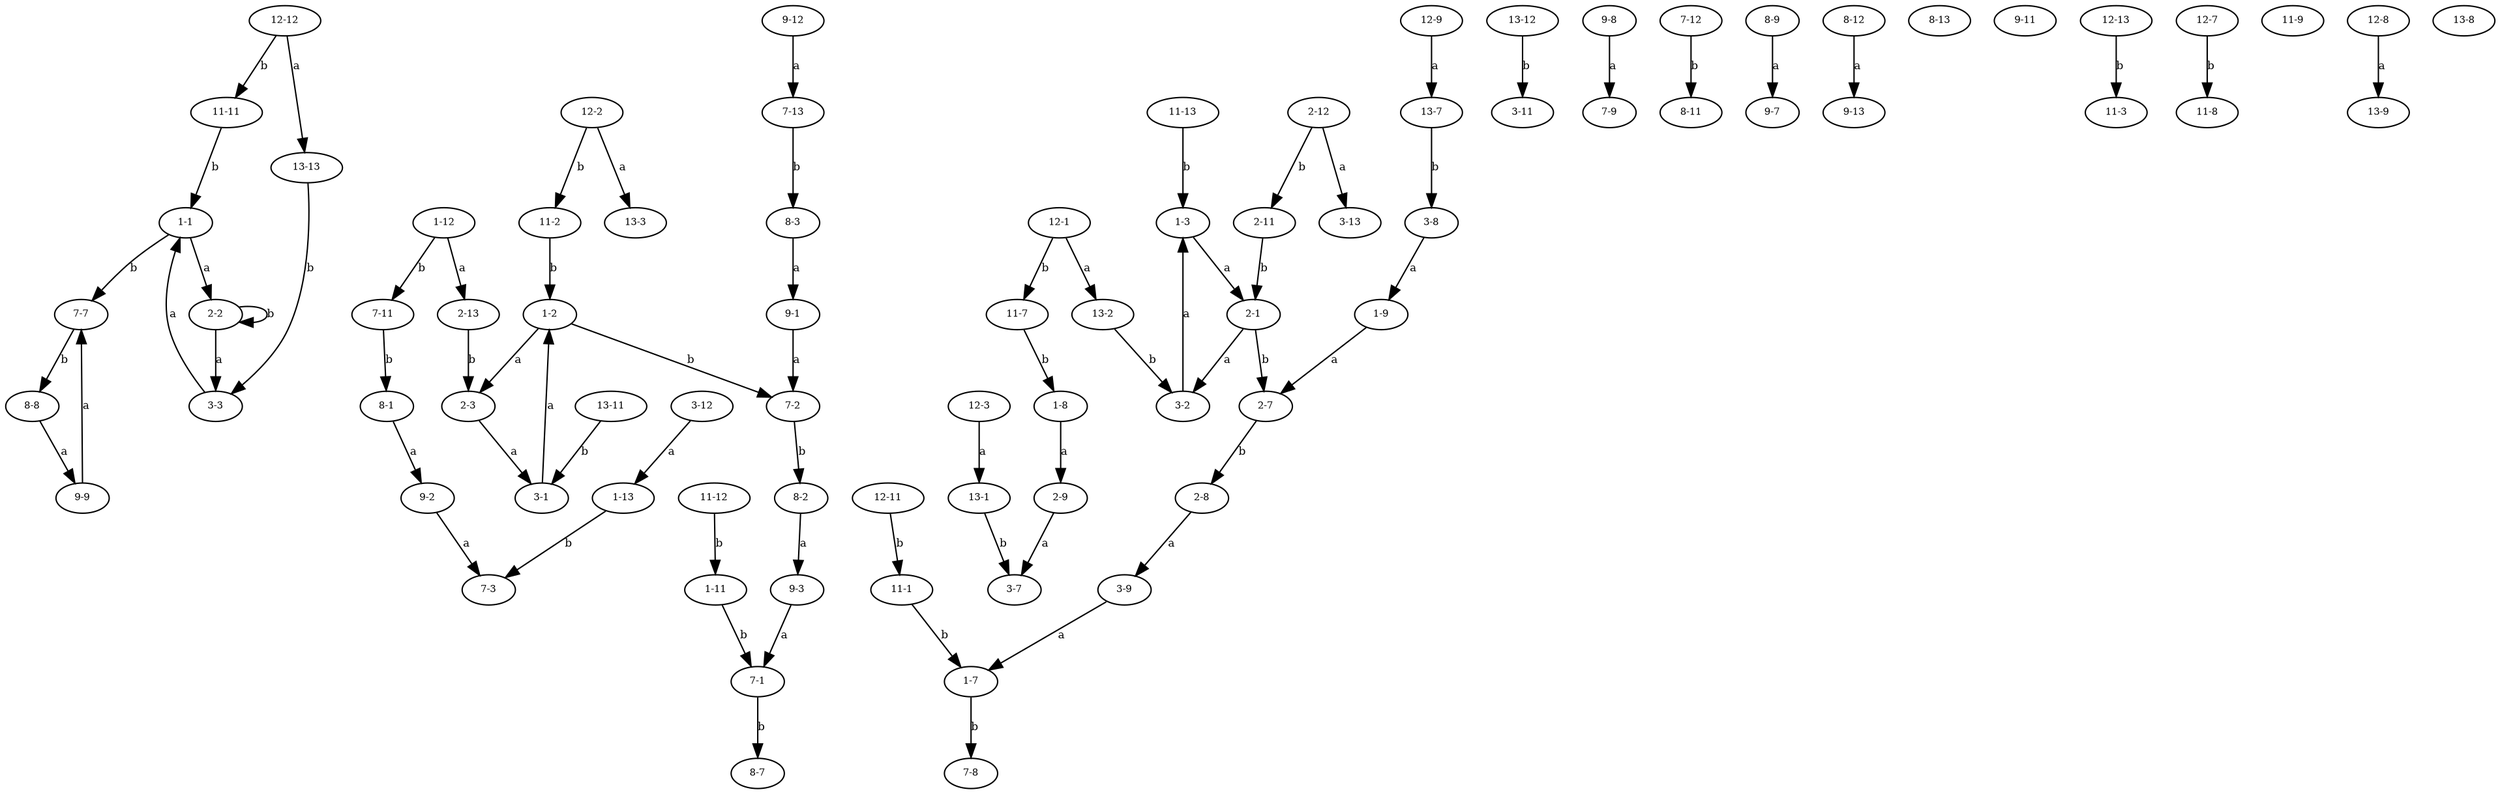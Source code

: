 digraph {
"Hv1-1" [label="1-1",fontsize=7,width=.01,height=.01];
"Hv1-1" -> "Hv2-2" [label="a",fontsize=8];
"Hv1-1" -> "Hv7-7" [label="b",fontsize=8];
"Hv1-2" [label="1-2",fontsize=7,width=.01,height=.01];
"Hv1-2" -> "Hv2-3" [label="a",fontsize=8];
"Hv1-2" -> "Hv7-2" [label="b",fontsize=8];
"Hv1-3" [label="1-3",fontsize=7,width=.01,height=.01];
"Hv1-3" -> "Hv2-1" [label="a",fontsize=8];
"Hv1-7" [label="1-7",fontsize=7,width=.01,height=.01];
"Hv1-7" -> "Hv7-8" [label="b",fontsize=8];
"Hv1-8" [label="1-8",fontsize=7,width=.01,height=.01];
"Hv1-8" -> "Hv2-9" [label="a",fontsize=8];
"Hv1-9" [label="1-9",fontsize=7,width=.01,height=.01];
"Hv1-9" -> "Hv2-7" [label="a",fontsize=8];
"Hv1-11" [label="1-11",fontsize=7,width=.01,height=.01];
"Hv1-11" -> "Hv7-1" [label="b",fontsize=8];
"Hv1-12" [label="1-12",fontsize=7,width=.01,height=.01];
"Hv1-12" -> "Hv2-13" [label="a",fontsize=8];
"Hv1-12" -> "Hv7-11" [label="b",fontsize=8];
"Hv1-13" [label="1-13",fontsize=7,width=.01,height=.01];
"Hv1-13" -> "Hv7-3" [label="b",fontsize=8];
"Hv2-1" [label="2-1",fontsize=7,width=.01,height=.01];
"Hv2-1" -> "Hv3-2" [label="a",fontsize=8];
"Hv2-1" -> "Hv2-7" [label="b",fontsize=8];
"Hv2-2" [label="2-2",fontsize=7,width=.01,height=.01];
"Hv2-2" -> "Hv3-3" [label="a",fontsize=8];
"Hv2-2" -> "Hv2-2" [label="b",fontsize=8];
"Hv2-3" [label="2-3",fontsize=7,width=.01,height=.01];
"Hv2-3" -> "Hv3-1" [label="a",fontsize=8];
"Hv2-7" [label="2-7",fontsize=7,width=.01,height=.01];
"Hv2-7" -> "Hv2-8" [label="b",fontsize=8];
"Hv2-8" [label="2-8",fontsize=7,width=.01,height=.01];
"Hv2-8" -> "Hv3-9" [label="a",fontsize=8];
"Hv2-9" [label="2-9",fontsize=7,width=.01,height=.01];
"Hv2-9" -> "Hv3-7" [label="a",fontsize=8];
"Hv2-11" [label="2-11",fontsize=7,width=.01,height=.01];
"Hv2-11" -> "Hv2-1" [label="b",fontsize=8];
"Hv2-12" [label="2-12",fontsize=7,width=.01,height=.01];
"Hv2-12" -> "Hv3-13" [label="a",fontsize=8];
"Hv2-12" -> "Hv2-11" [label="b",fontsize=8];
"Hv2-13" [label="2-13",fontsize=7,width=.01,height=.01];
"Hv2-13" -> "Hv2-3" [label="b",fontsize=8];
"Hv3-1" [label="3-1",fontsize=7,width=.01,height=.01];
"Hv3-1" -> "Hv1-2" [label="a",fontsize=8];
"Hv3-2" [label="3-2",fontsize=7,width=.01,height=.01];
"Hv3-2" -> "Hv1-3" [label="a",fontsize=8];
"Hv3-3" [label="3-3",fontsize=7,width=.01,height=.01];
"Hv3-3" -> "Hv1-1" [label="a",fontsize=8];
"Hv3-7" [label="3-7",fontsize=7,width=.01,height=.01];
"Hv3-8" [label="3-8",fontsize=7,width=.01,height=.01];
"Hv3-8" -> "Hv1-9" [label="a",fontsize=8];
"Hv3-9" [label="3-9",fontsize=7,width=.01,height=.01];
"Hv3-9" -> "Hv1-7" [label="a",fontsize=8];
"Hv3-11" [label="3-11",fontsize=7,width=.01,height=.01];
"Hv3-12" [label="3-12",fontsize=7,width=.01,height=.01];
"Hv3-12" -> "Hv1-13" [label="a",fontsize=8];
"Hv3-13" [label="3-13",fontsize=7,width=.01,height=.01];
"Hv7-1" [label="7-1",fontsize=7,width=.01,height=.01];
"Hv7-1" -> "Hv8-7" [label="b",fontsize=8];
"Hv7-2" [label="7-2",fontsize=7,width=.01,height=.01];
"Hv7-2" -> "Hv8-2" [label="b",fontsize=8];
"Hv7-3" [label="7-3",fontsize=7,width=.01,height=.01];
"Hv7-7" [label="7-7",fontsize=7,width=.01,height=.01];
"Hv7-7" -> "Hv8-8" [label="b",fontsize=8];
"Hv7-8" [label="7-8",fontsize=7,width=.01,height=.01];
"Hv7-9" [label="7-9",fontsize=7,width=.01,height=.01];
"Hv7-11" [label="7-11",fontsize=7,width=.01,height=.01];
"Hv7-11" -> "Hv8-1" [label="b",fontsize=8];
"Hv7-12" [label="7-12",fontsize=7,width=.01,height=.01];
"Hv7-12" -> "Hv8-11" [label="b",fontsize=8];
"Hv7-13" [label="7-13",fontsize=7,width=.01,height=.01];
"Hv7-13" -> "Hv8-3" [label="b",fontsize=8];
"Hv8-1" [label="8-1",fontsize=7,width=.01,height=.01];
"Hv8-1" -> "Hv9-2" [label="a",fontsize=8];
"Hv8-2" [label="8-2",fontsize=7,width=.01,height=.01];
"Hv8-2" -> "Hv9-3" [label="a",fontsize=8];
"Hv8-3" [label="8-3",fontsize=7,width=.01,height=.01];
"Hv8-3" -> "Hv9-1" [label="a",fontsize=8];
"Hv8-7" [label="8-7",fontsize=7,width=.01,height=.01];
"Hv8-8" [label="8-8",fontsize=7,width=.01,height=.01];
"Hv8-8" -> "Hv9-9" [label="a",fontsize=8];
"Hv8-9" [label="8-9",fontsize=7,width=.01,height=.01];
"Hv8-9" -> "Hv9-7" [label="a",fontsize=8];
"Hv8-11" [label="8-11",fontsize=7,width=.01,height=.01];
"Hv8-12" [label="8-12",fontsize=7,width=.01,height=.01];
"Hv8-12" -> "Hv9-13" [label="a",fontsize=8];
"Hv8-13" [label="8-13",fontsize=7,width=.01,height=.01];
"Hv9-1" [label="9-1",fontsize=7,width=.01,height=.01];
"Hv9-1" -> "Hv7-2" [label="a",fontsize=8];
"Hv9-2" [label="9-2",fontsize=7,width=.01,height=.01];
"Hv9-2" -> "Hv7-3" [label="a",fontsize=8];
"Hv9-3" [label="9-3",fontsize=7,width=.01,height=.01];
"Hv9-3" -> "Hv7-1" [label="a",fontsize=8];
"Hv9-7" [label="9-7",fontsize=7,width=.01,height=.01];
"Hv9-8" [label="9-8",fontsize=7,width=.01,height=.01];
"Hv9-8" -> "Hv7-9" [label="a",fontsize=8];
"Hv9-9" [label="9-9",fontsize=7,width=.01,height=.01];
"Hv9-9" -> "Hv7-7" [label="a",fontsize=8];
"Hv9-11" [label="9-11",fontsize=7,width=.01,height=.01];
"Hv9-12" [label="9-12",fontsize=7,width=.01,height=.01];
"Hv9-12" -> "Hv7-13" [label="a",fontsize=8];
"Hv9-13" [label="9-13",fontsize=7,width=.01,height=.01];
"Hv11-1" [label="11-1",fontsize=7,width=.01,height=.01];
"Hv11-1" -> "Hv1-7" [label="b",fontsize=8];
"Hv11-2" [label="11-2",fontsize=7,width=.01,height=.01];
"Hv11-2" -> "Hv1-2" [label="b",fontsize=8];
"Hv11-3" [label="11-3",fontsize=7,width=.01,height=.01];
"Hv11-7" [label="11-7",fontsize=7,width=.01,height=.01];
"Hv11-7" -> "Hv1-8" [label="b",fontsize=8];
"Hv11-8" [label="11-8",fontsize=7,width=.01,height=.01];
"Hv11-9" [label="11-9",fontsize=7,width=.01,height=.01];
"Hv11-11" [label="11-11",fontsize=7,width=.01,height=.01];
"Hv11-11" -> "Hv1-1" [label="b",fontsize=8];
"Hv11-12" [label="11-12",fontsize=7,width=.01,height=.01];
"Hv11-12" -> "Hv1-11" [label="b",fontsize=8];
"Hv11-13" [label="11-13",fontsize=7,width=.01,height=.01];
"Hv11-13" -> "Hv1-3" [label="b",fontsize=8];
"Hv12-1" [label="12-1",fontsize=7,width=.01,height=.01];
"Hv12-1" -> "Hv13-2" [label="a",fontsize=8];
"Hv12-1" -> "Hv11-7" [label="b",fontsize=8];
"Hv12-2" [label="12-2",fontsize=7,width=.01,height=.01];
"Hv12-2" -> "Hv13-3" [label="a",fontsize=8];
"Hv12-2" -> "Hv11-2" [label="b",fontsize=8];
"Hv12-3" [label="12-3",fontsize=7,width=.01,height=.01];
"Hv12-3" -> "Hv13-1" [label="a",fontsize=8];
"Hv12-7" [label="12-7",fontsize=7,width=.01,height=.01];
"Hv12-7" -> "Hv11-8" [label="b",fontsize=8];
"Hv12-8" [label="12-8",fontsize=7,width=.01,height=.01];
"Hv12-8" -> "Hv13-9" [label="a",fontsize=8];
"Hv12-9" [label="12-9",fontsize=7,width=.01,height=.01];
"Hv12-9" -> "Hv13-7" [label="a",fontsize=8];
"Hv12-11" [label="12-11",fontsize=7,width=.01,height=.01];
"Hv12-11" -> "Hv11-1" [label="b",fontsize=8];
"Hv12-12" [label="12-12",fontsize=7,width=.01,height=.01];
"Hv12-12" -> "Hv13-13" [label="a",fontsize=8];
"Hv12-12" -> "Hv11-11" [label="b",fontsize=8];
"Hv12-13" [label="12-13",fontsize=7,width=.01,height=.01];
"Hv12-13" -> "Hv11-3" [label="b",fontsize=8];
"Hv13-1" [label="13-1",fontsize=7,width=.01,height=.01];
"Hv13-1" -> "Hv3-7" [label="b",fontsize=8];
"Hv13-2" [label="13-2",fontsize=7,width=.01,height=.01];
"Hv13-2" -> "Hv3-2" [label="b",fontsize=8];
"Hv13-3" [label="13-3",fontsize=7,width=.01,height=.01];
"Hv13-7" [label="13-7",fontsize=7,width=.01,height=.01];
"Hv13-7" -> "Hv3-8" [label="b",fontsize=8];
"Hv13-8" [label="13-8",fontsize=7,width=.01,height=.01];
"Hv13-9" [label="13-9",fontsize=7,width=.01,height=.01];
"Hv13-11" [label="13-11",fontsize=7,width=.01,height=.01];
"Hv13-11" -> "Hv3-1" [label="b",fontsize=8];
"Hv13-12" [label="13-12",fontsize=7,width=.01,height=.01];
"Hv13-12" -> "Hv3-11" [label="b",fontsize=8];
"Hv13-13" [label="13-13",fontsize=7,width=.01,height=.01];
"Hv13-13" -> "Hv3-3" [label="b",fontsize=8];
}